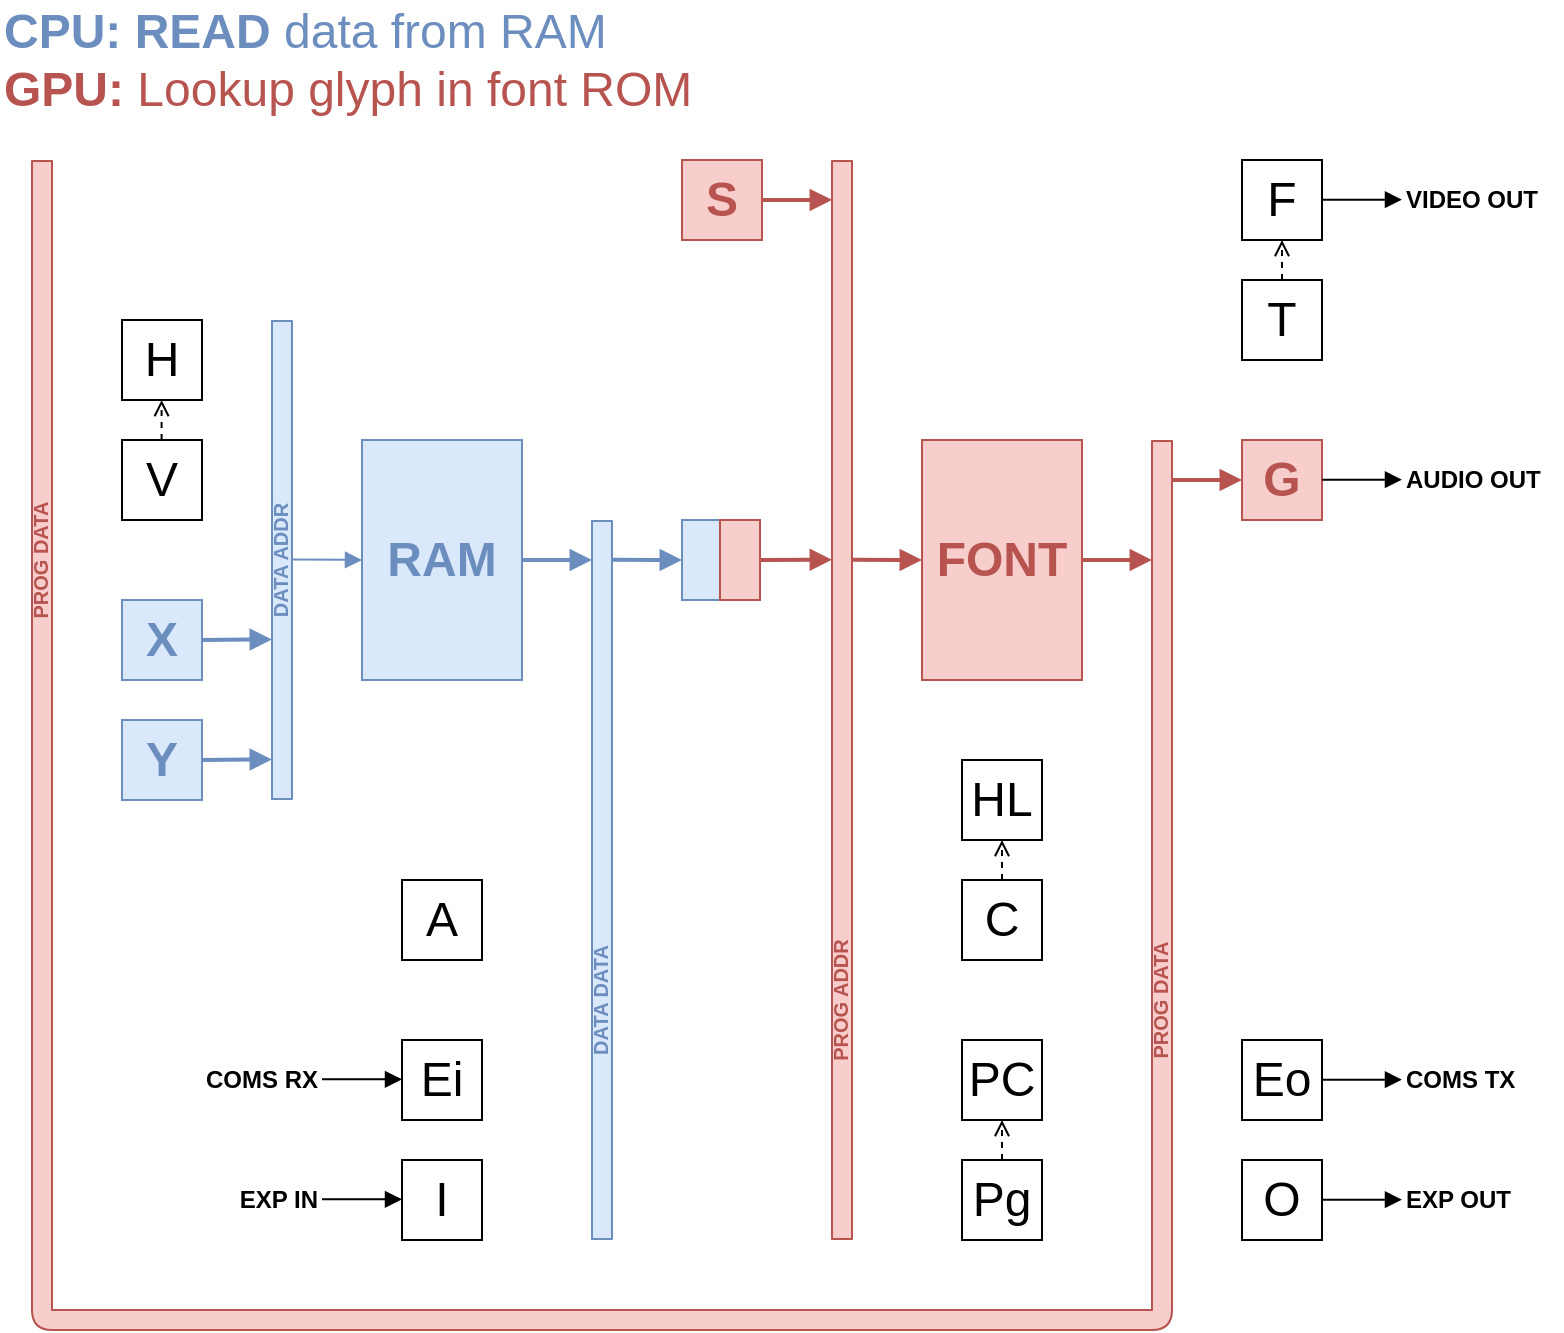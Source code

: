 <mxfile version="14.6.13" type="device"><diagram id="K_R-gcWu9X0FoshpGDFm" name="Page-1"><mxGraphModel dx="652" dy="414" grid="1" gridSize="10" guides="1" tooltips="1" connect="1" arrows="1" fold="1" page="1" pageScale="1" pageWidth="850" pageHeight="1100" math="0" shadow="0"><root><mxCell id="0"/><mxCell id="1" parent="0"/><mxCell id="kYrjbhqoN9FP5WXM-bkr-1" value="&lt;font style=&quot;font-size: 24px&quot;&gt;H&lt;/font&gt;" style="whiteSpace=wrap;html=1;aspect=fixed;" parent="1" vertex="1"><mxGeometry x="101" y="200" width="40" height="40" as="geometry"/></mxCell><mxCell id="kYrjbhqoN9FP5WXM-bkr-2" value="&lt;font style=&quot;font-size: 24px&quot;&gt;V&lt;/font&gt;" style="whiteSpace=wrap;html=1;aspect=fixed;" parent="1" vertex="1"><mxGeometry x="101" y="260" width="40" height="40" as="geometry"/></mxCell><mxCell id="kYrjbhqoN9FP5WXM-bkr-3" value="&lt;font style=&quot;font-size: 24px&quot;&gt;C&lt;/font&gt;" style="whiteSpace=wrap;html=1;aspect=fixed;" parent="1" vertex="1"><mxGeometry x="521" y="480" width="40" height="40" as="geometry"/></mxCell><mxCell id="kYrjbhqoN9FP5WXM-bkr-5" value="&lt;font style=&quot;font-size: 24px&quot; color=&quot;#6c8ebf&quot;&gt;&lt;b&gt;X&lt;/b&gt;&lt;/font&gt;" style="whiteSpace=wrap;html=1;aspect=fixed;fillColor=#dae8fc;strokeColor=#6c8ebf;" parent="1" vertex="1"><mxGeometry x="101" y="340" width="40" height="40" as="geometry"/></mxCell><mxCell id="kYrjbhqoN9FP5WXM-bkr-6" value="&lt;font style=&quot;font-size: 24px&quot; color=&quot;#6c8ebf&quot;&gt;&lt;b&gt;Y&lt;/b&gt;&lt;/font&gt;" style="whiteSpace=wrap;html=1;aspect=fixed;fillColor=#dae8fc;strokeColor=#6c8ebf;" parent="1" vertex="1"><mxGeometry x="101" y="400" width="40" height="40" as="geometry"/></mxCell><mxCell id="kYrjbhqoN9FP5WXM-bkr-7" value="&lt;font style=&quot;font-size: 24px&quot;&gt;HL&lt;/font&gt;" style="whiteSpace=wrap;html=1;aspect=fixed;" parent="1" vertex="1"><mxGeometry x="521" y="420" width="40" height="40" as="geometry"/></mxCell><mxCell id="kYrjbhqoN9FP5WXM-bkr-62" value="" style="edgeStyle=orthogonalEdgeStyle;rounded=0;orthogonalLoop=1;jettySize=auto;html=1;endArrow=block;endFill=1;startArrow=none;startFill=0;exitX=1;exitY=0.5;exitDx=0;exitDy=0;fillColor=#dae8fc;strokeColor=#6c8ebf;strokeWidth=2;" parent="1" source="kYrjbhqoN9FP5WXM-bkr-8" edge="1"><mxGeometry relative="1" as="geometry"><mxPoint x="306" y="320" as="sourcePoint"/><mxPoint x="336" y="320" as="targetPoint"/></mxGeometry></mxCell><mxCell id="kYrjbhqoN9FP5WXM-bkr-8" value="&lt;font style=&quot;font-size: 24px&quot; color=&quot;#6c8ebf&quot;&gt;&lt;b&gt;RAM&lt;/b&gt;&lt;/font&gt;" style="rounded=0;whiteSpace=wrap;html=1;fillColor=#dae8fc;strokeColor=#6c8ebf;" parent="1" vertex="1"><mxGeometry x="221" y="260" width="80" height="120" as="geometry"/></mxCell><mxCell id="kYrjbhqoN9FP5WXM-bkr-9" value="&lt;font style=&quot;font-size: 24px&quot; color=&quot;#b85450&quot;&gt;&lt;b&gt;FONT&lt;/b&gt;&lt;/font&gt;" style="rounded=0;whiteSpace=wrap;html=1;fillColor=#f8cecc;strokeColor=#b85450;" parent="1" vertex="1"><mxGeometry x="501" y="260" width="80" height="120" as="geometry"/></mxCell><mxCell id="kYrjbhqoN9FP5WXM-bkr-10" value="&lt;font style=&quot;font-size: 24px&quot;&gt;PC&lt;/font&gt;" style="whiteSpace=wrap;html=1;aspect=fixed;" parent="1" vertex="1"><mxGeometry x="521" y="560" width="40" height="40" as="geometry"/></mxCell><mxCell id="kYrjbhqoN9FP5WXM-bkr-11" value="&lt;font style=&quot;font-size: 24px&quot;&gt;Pg&lt;/font&gt;" style="whiteSpace=wrap;html=1;aspect=fixed;" parent="1" vertex="1"><mxGeometry x="521" y="620" width="40" height="40" as="geometry"/></mxCell><mxCell id="kYrjbhqoN9FP5WXM-bkr-12" value="&lt;font size=&quot;1&quot;&gt;&lt;span style=&quot;font-size: 24px&quot;&gt;A&lt;/span&gt;&lt;/font&gt;" style="whiteSpace=wrap;html=1;aspect=fixed;" parent="1" vertex="1"><mxGeometry x="241" y="480" width="40" height="40" as="geometry"/></mxCell><mxCell id="kYrjbhqoN9FP5WXM-bkr-13" value="&lt;font style=&quot;font-size: 24px&quot; color=&quot;#b85450&quot;&gt;&lt;b&gt;S&lt;/b&gt;&lt;/font&gt;" style="whiteSpace=wrap;html=1;aspect=fixed;fillColor=#f8cecc;strokeColor=#b85450;" parent="1" vertex="1"><mxGeometry x="381" y="120" width="40" height="40" as="geometry"/></mxCell><mxCell id="kYrjbhqoN9FP5WXM-bkr-14" value="&lt;font style=&quot;font-size: 24px&quot;&gt;Ei&lt;/font&gt;" style="whiteSpace=wrap;html=1;aspect=fixed;" parent="1" vertex="1"><mxGeometry x="241" y="560" width="40" height="40" as="geometry"/></mxCell><mxCell id="kYrjbhqoN9FP5WXM-bkr-15" value="&lt;font style=&quot;font-size: 24px&quot;&gt;I&lt;/font&gt;" style="whiteSpace=wrap;html=1;aspect=fixed;" parent="1" vertex="1"><mxGeometry x="241" y="620" width="40" height="40" as="geometry"/></mxCell><mxCell id="kYrjbhqoN9FP5WXM-bkr-16" value="&lt;font style=&quot;font-size: 24px&quot;&gt;Eo&lt;/font&gt;" style="whiteSpace=wrap;html=1;aspect=fixed;" parent="1" vertex="1"><mxGeometry x="661" y="560" width="40" height="40" as="geometry"/></mxCell><mxCell id="kYrjbhqoN9FP5WXM-bkr-17" value="&lt;font style=&quot;font-size: 24px&quot;&gt;F&lt;/font&gt;" style="whiteSpace=wrap;html=1;aspect=fixed;" parent="1" vertex="1"><mxGeometry x="661" y="120" width="40" height="40" as="geometry"/></mxCell><mxCell id="kYrjbhqoN9FP5WXM-bkr-18" value="&lt;font style=&quot;font-size: 24px&quot; color=&quot;#b85450&quot;&gt;&lt;b&gt;G&lt;/b&gt;&lt;/font&gt;" style="whiteSpace=wrap;html=1;aspect=fixed;fillColor=#f8cecc;strokeColor=#b85450;" parent="1" vertex="1"><mxGeometry x="661" y="260" width="40" height="40" as="geometry"/></mxCell><mxCell id="kYrjbhqoN9FP5WXM-bkr-19" value="&lt;font style=&quot;font-size: 24px&quot;&gt;O&lt;/font&gt;" style="whiteSpace=wrap;html=1;aspect=fixed;" parent="1" vertex="1"><mxGeometry x="661" y="620" width="40" height="40" as="geometry"/></mxCell><mxCell id="kYrjbhqoN9FP5WXM-bkr-30" value="" style="endArrow=block;html=1;entryX=0;entryY=0.5;entryDx=0;entryDy=0;endFill=1;fillColor=#dae8fc;strokeColor=#6c8ebf;strokeWidth=2;" parent="1" edge="1"><mxGeometry width="50" height="50" relative="1" as="geometry"><mxPoint x="141" y="360" as="sourcePoint"/><mxPoint x="176" y="359.71" as="targetPoint"/></mxGeometry></mxCell><mxCell id="kYrjbhqoN9FP5WXM-bkr-32" value="" style="endArrow=block;html=1;entryX=0;entryY=0.5;entryDx=0;entryDy=0;endFill=1;fillColor=#dae8fc;strokeColor=#6c8ebf;strokeWidth=2;" parent="1" edge="1"><mxGeometry width="50" height="50" relative="1" as="geometry"><mxPoint x="141" y="420" as="sourcePoint"/><mxPoint x="176" y="419.71" as="targetPoint"/></mxGeometry></mxCell><mxCell id="kYrjbhqoN9FP5WXM-bkr-33" value="" style="endArrow=block;html=1;endFill=1;fillColor=#dae8fc;strokeColor=#6c8ebf;" parent="1" edge="1"><mxGeometry width="50" height="50" relative="1" as="geometry"><mxPoint x="186" y="319.71" as="sourcePoint"/><mxPoint x="221" y="320" as="targetPoint"/></mxGeometry></mxCell><mxCell id="kYrjbhqoN9FP5WXM-bkr-37" value="" style="endArrow=block;html=1;endFill=1;fillColor=#dae8fc;strokeColor=#6c8ebf;strokeWidth=2;" parent="1" edge="1"><mxGeometry width="50" height="50" relative="1" as="geometry"><mxPoint x="346" y="319.83" as="sourcePoint"/><mxPoint x="381" y="320" as="targetPoint"/></mxGeometry></mxCell><mxCell id="kYrjbhqoN9FP5WXM-bkr-38" value="" style="endArrow=block;html=1;entryX=0;entryY=0.5;entryDx=0;entryDy=0;endFill=1;exitX=1;exitY=0.5;exitDx=0;exitDy=0;fillColor=#f8cecc;strokeColor=#b85450;strokeWidth=2;" parent="1" source="W9RK5qSdPbHSYo_ft-AK-2" edge="1"><mxGeometry width="50" height="50" relative="1" as="geometry"><mxPoint x="421" y="320" as="sourcePoint"/><mxPoint x="456" y="319.83" as="targetPoint"/></mxGeometry></mxCell><mxCell id="kYrjbhqoN9FP5WXM-bkr-39" value="" style="endArrow=block;html=1;endFill=1;fillColor=#f8cecc;strokeColor=#b85450;strokeWidth=2;" parent="1" edge="1"><mxGeometry width="50" height="50" relative="1" as="geometry"><mxPoint x="466" y="319.83" as="sourcePoint"/><mxPoint x="501" y="320" as="targetPoint"/></mxGeometry></mxCell><mxCell id="kYrjbhqoN9FP5WXM-bkr-41" value="" style="endArrow=block;html=1;entryX=0;entryY=0.5;entryDx=0;entryDy=0;endFill=1;fillColor=#f8cecc;strokeColor=#b85450;strokeWidth=2;" parent="1" edge="1"><mxGeometry width="50" height="50" relative="1" as="geometry"><mxPoint x="421" y="140" as="sourcePoint"/><mxPoint x="456" y="139.92" as="targetPoint"/></mxGeometry></mxCell><mxCell id="kYrjbhqoN9FP5WXM-bkr-54" value="" style="endArrow=block;html=1;endFill=1;fillColor=#f8cecc;strokeColor=#b85450;strokeWidth=2;" parent="1" edge="1"><mxGeometry width="50" height="50" relative="1" as="geometry"><mxPoint x="626" y="280" as="sourcePoint"/><mxPoint x="661" y="280" as="targetPoint"/></mxGeometry></mxCell><mxCell id="kYrjbhqoN9FP5WXM-bkr-55" value="" style="endArrow=block;html=1;endFill=1;fillColor=#f8cecc;strokeColor=#b85450;strokeWidth=2;" parent="1" edge="1"><mxGeometry width="50" height="50" relative="1" as="geometry"><mxPoint x="581" y="320" as="sourcePoint"/><mxPoint x="616" y="320" as="targetPoint"/></mxGeometry></mxCell><mxCell id="kYrjbhqoN9FP5WXM-bkr-60" value="&lt;font style=&quot;font-size: 24px&quot;&gt;T&lt;/font&gt;" style="whiteSpace=wrap;html=1;aspect=fixed;" parent="1" vertex="1"><mxGeometry x="661" y="180" width="40" height="40" as="geometry"/></mxCell><mxCell id="kYrjbhqoN9FP5WXM-bkr-67" value="" style="endArrow=open;dashed=1;html=1;strokeWidth=1;entryX=0.5;entryY=1;entryDx=0;entryDy=0;exitX=0.5;exitY=0;exitDx=0;exitDy=0;endFill=0;" parent="1" source="kYrjbhqoN9FP5WXM-bkr-60" target="kYrjbhqoN9FP5WXM-bkr-17" edge="1"><mxGeometry width="50" height="50" relative="1" as="geometry"><mxPoint x="701" y="210" as="sourcePoint"/><mxPoint x="751" y="160" as="targetPoint"/></mxGeometry></mxCell><mxCell id="kYrjbhqoN9FP5WXM-bkr-68" value="" style="endArrow=open;dashed=1;html=1;strokeWidth=1;endFill=0;entryX=0.5;entryY=1;entryDx=0;entryDy=0;" parent="1" target="kYrjbhqoN9FP5WXM-bkr-7" edge="1"><mxGeometry width="50" height="50" relative="1" as="geometry"><mxPoint x="541" y="480" as="sourcePoint"/><mxPoint x="541" y="470" as="targetPoint"/></mxGeometry></mxCell><mxCell id="kYrjbhqoN9FP5WXM-bkr-69" value="" style="endArrow=open;dashed=1;html=1;strokeWidth=1;endFill=0;exitX=0.5;exitY=0;exitDx=0;exitDy=0;" parent="1" source="kYrjbhqoN9FP5WXM-bkr-11" edge="1"><mxGeometry width="50" height="50" relative="1" as="geometry"><mxPoint x="571" y="560" as="sourcePoint"/><mxPoint x="541" y="600" as="targetPoint"/></mxGeometry></mxCell><mxCell id="kYrjbhqoN9FP5WXM-bkr-70" value="" style="endArrow=open;dashed=1;html=1;strokeWidth=1;endFill=0;exitX=0.5;exitY=0;exitDx=0;exitDy=0;" parent="1" edge="1"><mxGeometry width="50" height="50" relative="1" as="geometry"><mxPoint x="120.8" y="260" as="sourcePoint"/><mxPoint x="120.8" y="240" as="targetPoint"/></mxGeometry></mxCell><mxCell id="kYrjbhqoN9FP5WXM-bkr-91" value="" style="endArrow=block;html=1;entryX=0;entryY=0.5;entryDx=0;entryDy=0;endFill=1;" parent="1" edge="1"><mxGeometry width="50" height="50" relative="1" as="geometry"><mxPoint x="701" y="579.86" as="sourcePoint"/><mxPoint x="741" y="579.86" as="targetPoint"/></mxGeometry></mxCell><mxCell id="kYrjbhqoN9FP5WXM-bkr-92" value="" style="endArrow=block;html=1;entryX=0;entryY=0.5;entryDx=0;entryDy=0;endFill=1;" parent="1" edge="1"><mxGeometry width="50" height="50" relative="1" as="geometry"><mxPoint x="701" y="639.86" as="sourcePoint"/><mxPoint x="741" y="639.86" as="targetPoint"/></mxGeometry></mxCell><mxCell id="kYrjbhqoN9FP5WXM-bkr-93" value="" style="endArrow=block;html=1;entryX=0;entryY=0.5;entryDx=0;entryDy=0;endFill=1;" parent="1" edge="1"><mxGeometry width="50" height="50" relative="1" as="geometry"><mxPoint x="701" y="279.86" as="sourcePoint"/><mxPoint x="741" y="279.86" as="targetPoint"/></mxGeometry></mxCell><mxCell id="kYrjbhqoN9FP5WXM-bkr-94" value="" style="endArrow=block;html=1;entryX=0;entryY=0.5;entryDx=0;entryDy=0;endFill=1;" parent="1" edge="1"><mxGeometry width="50" height="50" relative="1" as="geometry"><mxPoint x="701" y="139.86" as="sourcePoint"/><mxPoint x="741" y="139.86" as="targetPoint"/></mxGeometry></mxCell><mxCell id="kYrjbhqoN9FP5WXM-bkr-95" value="" style="endArrow=block;html=1;entryX=0;entryY=0.5;entryDx=0;entryDy=0;endFill=1;" parent="1" edge="1"><mxGeometry width="50" height="50" relative="1" as="geometry"><mxPoint x="201" y="579.66" as="sourcePoint"/><mxPoint x="241" y="579.66" as="targetPoint"/></mxGeometry></mxCell><mxCell id="kYrjbhqoN9FP5WXM-bkr-96" value="" style="endArrow=block;html=1;entryX=0;entryY=0.5;entryDx=0;entryDy=0;endFill=1;" parent="1" edge="1"><mxGeometry width="50" height="50" relative="1" as="geometry"><mxPoint x="201" y="639.66" as="sourcePoint"/><mxPoint x="241" y="639.66" as="targetPoint"/></mxGeometry></mxCell><mxCell id="kYrjbhqoN9FP5WXM-bkr-97" value="&lt;b&gt;COMS TX&lt;/b&gt;" style="text;html=1;strokeColor=none;fillColor=none;align=left;verticalAlign=middle;whiteSpace=wrap;rounded=0;" parent="1" vertex="1"><mxGeometry x="741" y="570" width="80" height="20" as="geometry"/></mxCell><mxCell id="kYrjbhqoN9FP5WXM-bkr-98" value="&lt;b&gt;EXP OUT&lt;/b&gt;" style="text;html=1;strokeColor=none;fillColor=none;align=left;verticalAlign=middle;whiteSpace=wrap;rounded=0;" parent="1" vertex="1"><mxGeometry x="741" y="630" width="80" height="20" as="geometry"/></mxCell><mxCell id="kYrjbhqoN9FP5WXM-bkr-99" value="&lt;font size=&quot;1&quot;&gt;&lt;b style=&quot;font-size: 12px&quot;&gt;VIDEO OUT&lt;/b&gt;&lt;/font&gt;" style="text;html=1;strokeColor=none;fillColor=none;align=left;verticalAlign=middle;whiteSpace=wrap;rounded=0;" parent="1" vertex="1"><mxGeometry x="741" y="130" width="80" height="20" as="geometry"/></mxCell><mxCell id="kYrjbhqoN9FP5WXM-bkr-100" value="&lt;font size=&quot;1&quot;&gt;&lt;b style=&quot;font-size: 12px&quot;&gt;AUDIO OUT&lt;/b&gt;&lt;/font&gt;" style="text;html=1;strokeColor=none;fillColor=none;align=left;verticalAlign=middle;whiteSpace=wrap;rounded=0;" parent="1" vertex="1"><mxGeometry x="741" y="270" width="80" height="20" as="geometry"/></mxCell><mxCell id="kYrjbhqoN9FP5WXM-bkr-101" value="&lt;b&gt;COMS RX&lt;/b&gt;" style="text;html=1;strokeColor=none;fillColor=none;align=right;verticalAlign=middle;whiteSpace=wrap;rounded=0;" parent="1" vertex="1"><mxGeometry x="121" y="570" width="80" height="20" as="geometry"/></mxCell><mxCell id="kYrjbhqoN9FP5WXM-bkr-102" value="&lt;b&gt;EXP IN&lt;/b&gt;" style="text;html=1;strokeColor=none;fillColor=none;align=right;verticalAlign=middle;whiteSpace=wrap;rounded=0;" parent="1" vertex="1"><mxGeometry x="121" y="630" width="80" height="20" as="geometry"/></mxCell><mxCell id="kYrjbhqoN9FP5WXM-bkr-114" value="" style="shape=flexArrow;endArrow=none;html=1;strokeWidth=1;endFill=0;fillColor=#f8cecc;strokeColor=#b85450;" parent="1" edge="1"><mxGeometry width="50" height="50" relative="1" as="geometry"><mxPoint x="61" y="120" as="sourcePoint"/><mxPoint x="621" y="260" as="targetPoint"/><Array as="points"><mxPoint x="61" y="700"/><mxPoint x="621" y="700"/></Array></mxGeometry></mxCell><mxCell id="kYrjbhqoN9FP5WXM-bkr-118" value="" style="shape=flexArrow;endArrow=none;html=1;fontSize=10;strokeWidth=1;endFill=0;fillColor=#dae8fc;strokeColor=#6c8ebf;" parent="1" edge="1"><mxGeometry width="50" height="50" relative="1" as="geometry"><mxPoint x="181" y="440" as="sourcePoint"/><mxPoint x="181" y="200" as="targetPoint"/></mxGeometry></mxCell><mxCell id="kYrjbhqoN9FP5WXM-bkr-122" value="&lt;b style=&quot;font-size: 10px&quot;&gt;DATA ADDR&lt;/b&gt;" style="text;html=1;strokeColor=none;fillColor=none;align=center;verticalAlign=middle;whiteSpace=wrap;rounded=0;rotation=-90;fontSize=10;fontColor=#6C8EBF;" parent="1" vertex="1"><mxGeometry x="130" y="310" width="100" height="20" as="geometry"/></mxCell><mxCell id="kYrjbhqoN9FP5WXM-bkr-125" value="" style="shape=flexArrow;endArrow=none;html=1;fontSize=10;strokeWidth=1;endFill=0;fillColor=#dae8fc;strokeColor=#6c8ebf;" parent="1" edge="1"><mxGeometry width="50" height="50" relative="1" as="geometry"><mxPoint x="341" y="660" as="sourcePoint"/><mxPoint x="341" y="300" as="targetPoint"/></mxGeometry></mxCell><mxCell id="kYrjbhqoN9FP5WXM-bkr-129" value="&lt;b style=&quot;font-size: 10px;&quot;&gt;PROG DATA&lt;/b&gt;" style="text;html=1;strokeColor=none;fillColor=none;align=center;verticalAlign=middle;whiteSpace=wrap;rounded=0;rotation=-90;fontSize=10;fontColor=#B85450;" parent="1" vertex="1"><mxGeometry x="570" y="530" width="100" height="20" as="geometry"/></mxCell><mxCell id="kYrjbhqoN9FP5WXM-bkr-128" value="" style="shape=flexArrow;endArrow=none;html=1;fontSize=10;strokeWidth=1;endFill=0;strokeColor=#b85450;fillColor=#f8cecc;" parent="1" edge="1"><mxGeometry width="50" height="50" relative="1" as="geometry"><mxPoint x="461" y="660" as="sourcePoint"/><mxPoint x="461" y="120" as="targetPoint"/></mxGeometry></mxCell><mxCell id="kYrjbhqoN9FP5WXM-bkr-112" value="&lt;b&gt;&lt;font style=&quot;font-size: 10px&quot;&gt;PROG ADDR&lt;/font&gt;&lt;/b&gt;" style="text;html=1;align=center;verticalAlign=middle;whiteSpace=wrap;rounded=0;rotation=-90;fontColor=#B85450;" parent="1" vertex="1"><mxGeometry x="410" y="530" width="100" height="20" as="geometry"/></mxCell><mxCell id="kYrjbhqoN9FP5WXM-bkr-111" value="&lt;b&gt;&lt;font style=&quot;font-size: 10px&quot;&gt;DATA DATA&lt;/font&gt;&lt;/b&gt;" style="text;html=1;strokeColor=none;fillColor=none;align=center;verticalAlign=middle;whiteSpace=wrap;rounded=0;rotation=-90;fontColor=#6C8EBF;" parent="1" vertex="1"><mxGeometry x="290" y="530" width="100" height="20" as="geometry"/></mxCell><mxCell id="kYrjbhqoN9FP5WXM-bkr-110" value="&lt;b style=&quot;font-size: 10px;&quot;&gt;PROG DATA&lt;/b&gt;" style="text;html=1;strokeColor=none;fillColor=none;align=center;verticalAlign=middle;whiteSpace=wrap;rounded=0;rotation=-90;fontSize=10;fontColor=#B85450;" parent="1" vertex="1"><mxGeometry x="10" y="310" width="100" height="20" as="geometry"/></mxCell><mxCell id="W9RK5qSdPbHSYo_ft-AK-1" value="" style="rounded=0;whiteSpace=wrap;html=1;fillColor=#dae8fc;strokeColor=#6c8ebf;" parent="1" vertex="1"><mxGeometry x="381" y="300" width="19" height="40" as="geometry"/></mxCell><mxCell id="W9RK5qSdPbHSYo_ft-AK-2" value="" style="rounded=0;whiteSpace=wrap;html=1;fillColor=#f8cecc;strokeColor=#b85450;" parent="1" vertex="1"><mxGeometry x="400" y="300" width="20" height="40" as="geometry"/></mxCell><mxCell id="DuvsL4D4gXrXyZEu8Iqb-1" value="&lt;font style=&quot;font-size: 24px&quot;&gt;&lt;font color=&quot;#6c8ebf&quot;&gt;&lt;b&gt;CPU: READ&lt;/b&gt;&amp;nbsp;data from RAM&lt;br&gt;&lt;/font&gt;&lt;font color=&quot;#b85450&quot;&gt;&lt;b&gt;GPU: &lt;/b&gt;Lookup glyph in font ROM&lt;/font&gt;&lt;br&gt;&lt;/font&gt;" style="text;html=1;strokeColor=none;fillColor=none;align=left;verticalAlign=middle;whiteSpace=wrap;rounded=0;" parent="1" vertex="1"><mxGeometry x="40" y="40" width="419" height="60" as="geometry"/></mxCell></root></mxGraphModel></diagram></mxfile>
